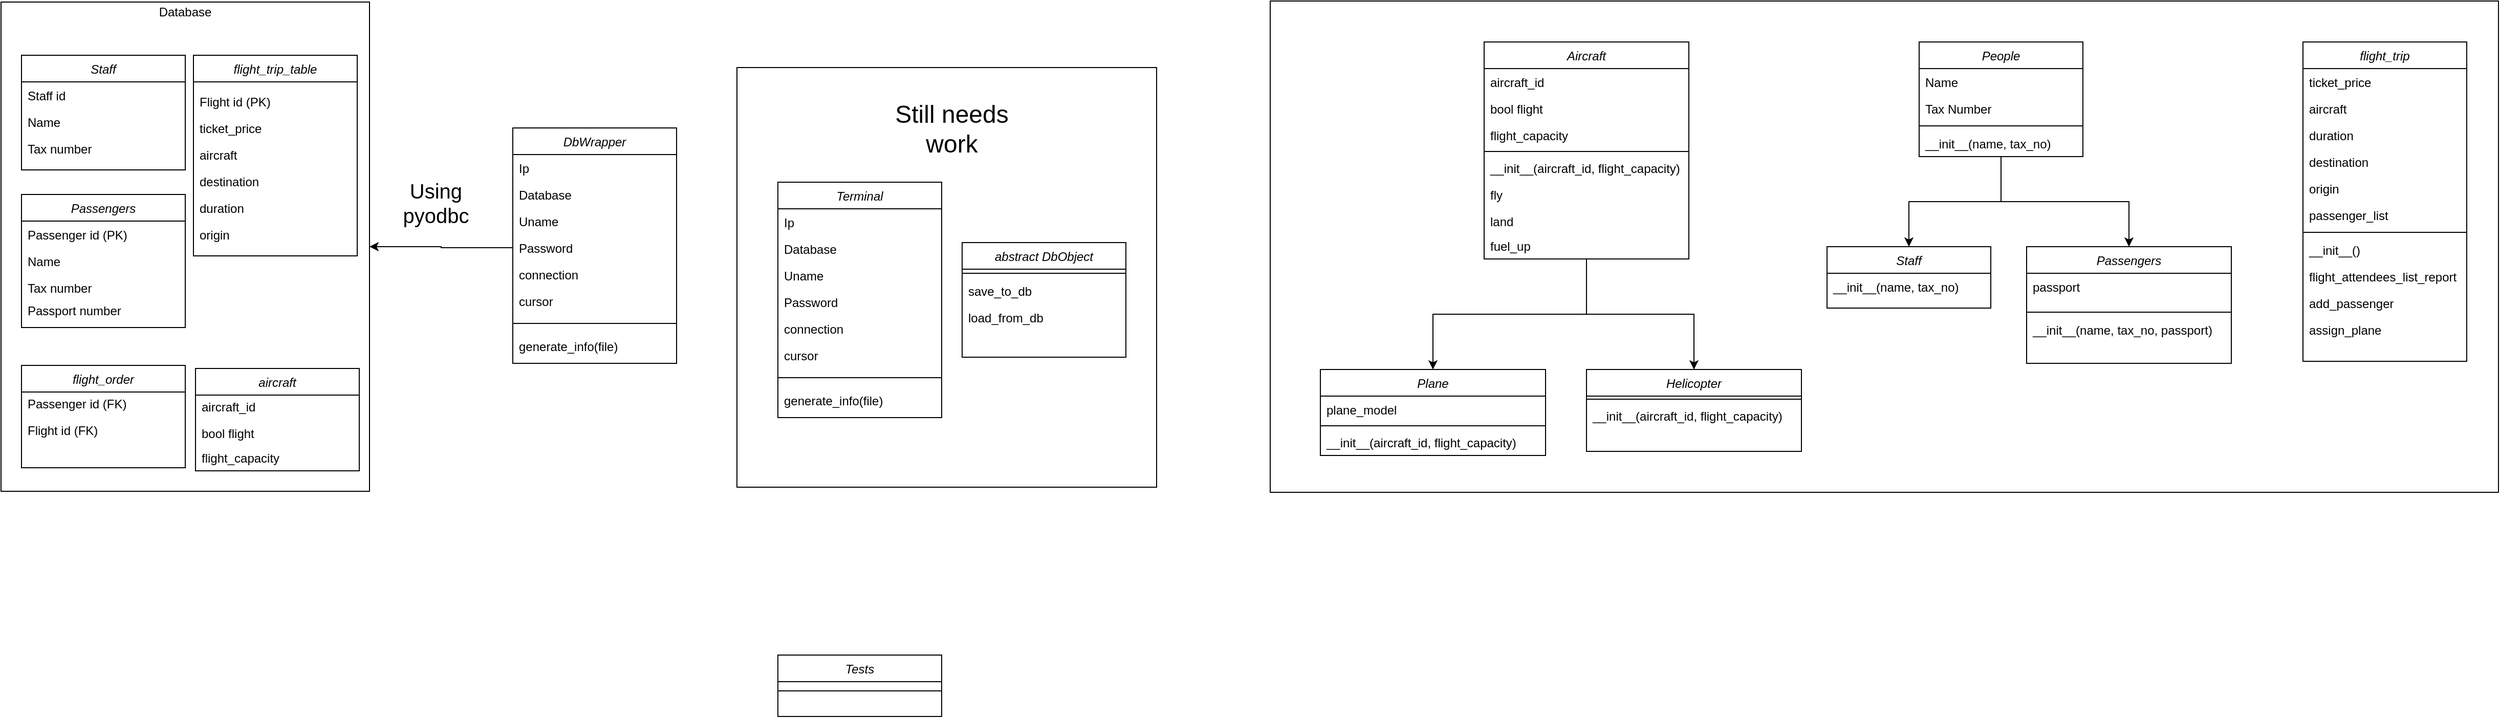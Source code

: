 <mxfile version="14.5.4" type="github"><diagram id="C5RBs43oDa-KdzZeNtuy" name="Page-1"><mxGraphModel dx="872" dy="1326" grid="1" gridSize="10" guides="1" tooltips="1" connect="1" arrows="1" fold="1" page="1" pageScale="1" pageWidth="1169" pageHeight="827" math="0" shadow="0"><root><mxCell id="WIyWlLk6GJQsqaUBKTNV-0"/><mxCell id="WIyWlLk6GJQsqaUBKTNV-1" parent="WIyWlLk6GJQsqaUBKTNV-0"/><mxCell id="tL8S8vgxzw9MluHzjDjj-120" value="" style="rounded=0;whiteSpace=wrap;html=1;" vertex="1" parent="WIyWlLk6GJQsqaUBKTNV-1"><mxGeometry x="1280" y="361" width="1200" height="480" as="geometry"/></mxCell><mxCell id="tL8S8vgxzw9MluHzjDjj-118" value="" style="whiteSpace=wrap;html=1;aspect=fixed;" vertex="1" parent="WIyWlLk6GJQsqaUBKTNV-1"><mxGeometry x="759" y="426" width="410" height="410" as="geometry"/></mxCell><mxCell id="tL8S8vgxzw9MluHzjDjj-0" value="flight_trip" style="swimlane;fontStyle=2;align=center;verticalAlign=top;childLayout=stackLayout;horizontal=1;startSize=26;horizontalStack=0;resizeParent=1;resizeLast=0;collapsible=1;marginBottom=0;rounded=0;shadow=0;strokeWidth=1;" vertex="1" parent="WIyWlLk6GJQsqaUBKTNV-1"><mxGeometry x="2289" y="401" width="160" height="312" as="geometry"><mxRectangle x="230" y="140" width="160" height="26" as="alternateBounds"/></mxGeometry></mxCell><mxCell id="tL8S8vgxzw9MluHzjDjj-21" value="ticket_price" style="text;align=left;verticalAlign=top;spacingLeft=4;spacingRight=4;overflow=hidden;rotatable=0;points=[[0,0.5],[1,0.5]];portConstraint=eastwest;" vertex="1" parent="tL8S8vgxzw9MluHzjDjj-0"><mxGeometry y="26" width="160" height="26" as="geometry"/></mxCell><mxCell id="tL8S8vgxzw9MluHzjDjj-42" value="aircraft" style="text;align=left;verticalAlign=top;spacingLeft=4;spacingRight=4;overflow=hidden;rotatable=0;points=[[0,0.5],[1,0.5]];portConstraint=eastwest;" vertex="1" parent="tL8S8vgxzw9MluHzjDjj-0"><mxGeometry y="52" width="160" height="26" as="geometry"/></mxCell><mxCell id="tL8S8vgxzw9MluHzjDjj-51" value="duration" style="text;align=left;verticalAlign=top;spacingLeft=4;spacingRight=4;overflow=hidden;rotatable=0;points=[[0,0.5],[1,0.5]];portConstraint=eastwest;" vertex="1" parent="tL8S8vgxzw9MluHzjDjj-0"><mxGeometry y="78" width="160" height="26" as="geometry"/></mxCell><mxCell id="tL8S8vgxzw9MluHzjDjj-43" value="destination" style="text;align=left;verticalAlign=top;spacingLeft=4;spacingRight=4;overflow=hidden;rotatable=0;points=[[0,0.5],[1,0.5]];portConstraint=eastwest;" vertex="1" parent="tL8S8vgxzw9MluHzjDjj-0"><mxGeometry y="104" width="160" height="26" as="geometry"/></mxCell><mxCell id="tL8S8vgxzw9MluHzjDjj-55" value="origin" style="text;align=left;verticalAlign=top;spacingLeft=4;spacingRight=4;overflow=hidden;rotatable=0;points=[[0,0.5],[1,0.5]];portConstraint=eastwest;" vertex="1" parent="tL8S8vgxzw9MluHzjDjj-0"><mxGeometry y="130" width="160" height="26" as="geometry"/></mxCell><mxCell id="tL8S8vgxzw9MluHzjDjj-56" value="passenger_list" style="text;align=left;verticalAlign=top;spacingLeft=4;spacingRight=4;overflow=hidden;rotatable=0;points=[[0,0.5],[1,0.5]];portConstraint=eastwest;" vertex="1" parent="tL8S8vgxzw9MluHzjDjj-0"><mxGeometry y="156" width="160" height="26" as="geometry"/></mxCell><mxCell id="tL8S8vgxzw9MluHzjDjj-3" value="" style="line;html=1;strokeWidth=1;align=left;verticalAlign=middle;spacingTop=-1;spacingLeft=3;spacingRight=3;rotatable=0;labelPosition=right;points=[];portConstraint=eastwest;" vertex="1" parent="tL8S8vgxzw9MluHzjDjj-0"><mxGeometry y="182" width="160" height="8" as="geometry"/></mxCell><mxCell id="tL8S8vgxzw9MluHzjDjj-20" value="__init__()" style="text;align=left;verticalAlign=top;spacingLeft=4;spacingRight=4;overflow=hidden;rotatable=0;points=[[0,0.5],[1,0.5]];portConstraint=eastwest;rounded=0;shadow=0;html=0;" vertex="1" parent="tL8S8vgxzw9MluHzjDjj-0"><mxGeometry y="190" width="160" height="26" as="geometry"/></mxCell><mxCell id="tL8S8vgxzw9MluHzjDjj-17" value="flight_attendees_list_report" style="text;align=left;verticalAlign=top;spacingLeft=4;spacingRight=4;overflow=hidden;rotatable=0;points=[[0,0.5],[1,0.5]];portConstraint=eastwest;" vertex="1" parent="tL8S8vgxzw9MluHzjDjj-0"><mxGeometry y="216" width="160" height="26" as="geometry"/></mxCell><mxCell id="tL8S8vgxzw9MluHzjDjj-18" value="add_passenger" style="text;align=left;verticalAlign=top;spacingLeft=4;spacingRight=4;overflow=hidden;rotatable=0;points=[[0,0.5],[1,0.5]];portConstraint=eastwest;" vertex="1" parent="tL8S8vgxzw9MluHzjDjj-0"><mxGeometry y="242" width="160" height="26" as="geometry"/></mxCell><mxCell id="tL8S8vgxzw9MluHzjDjj-4" value="assign_plane" style="text;align=left;verticalAlign=top;spacingLeft=4;spacingRight=4;overflow=hidden;rotatable=0;points=[[0,0.5],[1,0.5]];portConstraint=eastwest;" vertex="1" parent="tL8S8vgxzw9MluHzjDjj-0"><mxGeometry y="268" width="160" height="44" as="geometry"/></mxCell><mxCell id="tL8S8vgxzw9MluHzjDjj-8" value="DbWrapper" style="swimlane;fontStyle=2;align=center;verticalAlign=top;childLayout=stackLayout;horizontal=1;startSize=26;horizontalStack=0;resizeParent=1;resizeLast=0;collapsible=1;marginBottom=0;rounded=0;shadow=0;strokeWidth=1;" vertex="1" parent="WIyWlLk6GJQsqaUBKTNV-1"><mxGeometry x="540" y="485" width="160" height="230" as="geometry"><mxRectangle x="230" y="140" width="160" height="26" as="alternateBounds"/></mxGeometry></mxCell><mxCell id="tL8S8vgxzw9MluHzjDjj-9" value="Ip" style="text;align=left;verticalAlign=top;spacingLeft=4;spacingRight=4;overflow=hidden;rotatable=0;points=[[0,0.5],[1,0.5]];portConstraint=eastwest;" vertex="1" parent="tL8S8vgxzw9MluHzjDjj-8"><mxGeometry y="26" width="160" height="26" as="geometry"/></mxCell><mxCell id="tL8S8vgxzw9MluHzjDjj-10" value="Database" style="text;align=left;verticalAlign=top;spacingLeft=4;spacingRight=4;overflow=hidden;rotatable=0;points=[[0,0.5],[1,0.5]];portConstraint=eastwest;rounded=0;shadow=0;html=0;" vertex="1" parent="tL8S8vgxzw9MluHzjDjj-8"><mxGeometry y="52" width="160" height="26" as="geometry"/></mxCell><mxCell id="tL8S8vgxzw9MluHzjDjj-13" value="Uname" style="text;align=left;verticalAlign=top;spacingLeft=4;spacingRight=4;overflow=hidden;rotatable=0;points=[[0,0.5],[1,0.5]];portConstraint=eastwest;rounded=0;shadow=0;html=0;" vertex="1" parent="tL8S8vgxzw9MluHzjDjj-8"><mxGeometry y="78" width="160" height="26" as="geometry"/></mxCell><mxCell id="tL8S8vgxzw9MluHzjDjj-14" value="Password" style="text;align=left;verticalAlign=top;spacingLeft=4;spacingRight=4;overflow=hidden;rotatable=0;points=[[0,0.5],[1,0.5]];portConstraint=eastwest;rounded=0;shadow=0;html=0;" vertex="1" parent="tL8S8vgxzw9MluHzjDjj-8"><mxGeometry y="104" width="160" height="26" as="geometry"/></mxCell><mxCell id="tL8S8vgxzw9MluHzjDjj-15" value="connection" style="text;align=left;verticalAlign=top;spacingLeft=4;spacingRight=4;overflow=hidden;rotatable=0;points=[[0,0.5],[1,0.5]];portConstraint=eastwest;rounded=0;shadow=0;html=0;" vertex="1" parent="tL8S8vgxzw9MluHzjDjj-8"><mxGeometry y="130" width="160" height="26" as="geometry"/></mxCell><mxCell id="tL8S8vgxzw9MluHzjDjj-16" value="cursor" style="text;align=left;verticalAlign=top;spacingLeft=4;spacingRight=4;overflow=hidden;rotatable=0;points=[[0,0.5],[1,0.5]];portConstraint=eastwest;rounded=0;shadow=0;html=0;" vertex="1" parent="tL8S8vgxzw9MluHzjDjj-8"><mxGeometry y="156" width="160" height="26" as="geometry"/></mxCell><mxCell id="tL8S8vgxzw9MluHzjDjj-11" value="" style="line;html=1;strokeWidth=1;align=left;verticalAlign=middle;spacingTop=-1;spacingLeft=3;spacingRight=3;rotatable=0;labelPosition=right;points=[];portConstraint=eastwest;" vertex="1" parent="tL8S8vgxzw9MluHzjDjj-8"><mxGeometry y="182" width="160" height="18" as="geometry"/></mxCell><mxCell id="tL8S8vgxzw9MluHzjDjj-12" value="generate_info(file)" style="text;align=left;verticalAlign=top;spacingLeft=4;spacingRight=4;overflow=hidden;rotatable=0;points=[[0,0.5],[1,0.5]];portConstraint=eastwest;" vertex="1" parent="tL8S8vgxzw9MluHzjDjj-8"><mxGeometry y="200" width="160" height="26" as="geometry"/></mxCell><mxCell id="tL8S8vgxzw9MluHzjDjj-22" value="" style="rounded=0;whiteSpace=wrap;html=1;" vertex="1" parent="WIyWlLk6GJQsqaUBKTNV-1"><mxGeometry x="40" y="362" width="360" height="478" as="geometry"/></mxCell><mxCell id="tL8S8vgxzw9MluHzjDjj-23" value="Database" style="text;html=1;strokeColor=none;fillColor=none;align=center;verticalAlign=middle;whiteSpace=wrap;rounded=0;" vertex="1" parent="WIyWlLk6GJQsqaUBKTNV-1"><mxGeometry x="195" y="362" width="50" height="20" as="geometry"/></mxCell><mxCell id="tL8S8vgxzw9MluHzjDjj-24" style="edgeStyle=orthogonalEdgeStyle;rounded=0;orthogonalLoop=1;jettySize=auto;html=1;exitX=0;exitY=0.5;exitDx=0;exitDy=0;" edge="1" parent="WIyWlLk6GJQsqaUBKTNV-1" source="tL8S8vgxzw9MluHzjDjj-14" target="tL8S8vgxzw9MluHzjDjj-22"><mxGeometry relative="1" as="geometry"/></mxCell><mxCell id="tL8S8vgxzw9MluHzjDjj-25" value="&lt;font style=&quot;font-size: 20px&quot;&gt;Using pyodbc&lt;/font&gt;" style="text;html=1;strokeColor=none;fillColor=none;align=center;verticalAlign=middle;whiteSpace=wrap;rounded=0;" vertex="1" parent="WIyWlLk6GJQsqaUBKTNV-1"><mxGeometry x="420" y="513" width="90" height="90" as="geometry"/></mxCell><mxCell id="tL8S8vgxzw9MluHzjDjj-89" style="edgeStyle=orthogonalEdgeStyle;rounded=0;orthogonalLoop=1;jettySize=auto;html=1;exitX=0.5;exitY=1;exitDx=0;exitDy=0;entryX=0.5;entryY=0;entryDx=0;entryDy=0;" edge="1" parent="WIyWlLk6GJQsqaUBKTNV-1" source="tL8S8vgxzw9MluHzjDjj-30" target="tL8S8vgxzw9MluHzjDjj-82"><mxGeometry relative="1" as="geometry"/></mxCell><mxCell id="tL8S8vgxzw9MluHzjDjj-90" style="edgeStyle=orthogonalEdgeStyle;rounded=0;orthogonalLoop=1;jettySize=auto;html=1;exitX=0.5;exitY=1;exitDx=0;exitDy=0;entryX=0.5;entryY=0;entryDx=0;entryDy=0;" edge="1" parent="WIyWlLk6GJQsqaUBKTNV-1" source="tL8S8vgxzw9MluHzjDjj-30" target="tL8S8vgxzw9MluHzjDjj-79"><mxGeometry relative="1" as="geometry"/></mxCell><mxCell id="tL8S8vgxzw9MluHzjDjj-30" value="People" style="swimlane;fontStyle=2;align=center;verticalAlign=top;childLayout=stackLayout;horizontal=1;startSize=26;horizontalStack=0;resizeParent=1;resizeLast=0;collapsible=1;marginBottom=0;rounded=0;shadow=0;strokeWidth=1;" vertex="1" parent="WIyWlLk6GJQsqaUBKTNV-1"><mxGeometry x="1914" y="401" width="160" height="112" as="geometry"><mxRectangle x="230" y="140" width="160" height="26" as="alternateBounds"/></mxGeometry></mxCell><mxCell id="tL8S8vgxzw9MluHzjDjj-31" value="Name" style="text;align=left;verticalAlign=top;spacingLeft=4;spacingRight=4;overflow=hidden;rotatable=0;points=[[0,0.5],[1,0.5]];portConstraint=eastwest;" vertex="1" parent="tL8S8vgxzw9MluHzjDjj-30"><mxGeometry y="26" width="160" height="26" as="geometry"/></mxCell><mxCell id="tL8S8vgxzw9MluHzjDjj-32" value="Tax Number" style="text;align=left;verticalAlign=top;spacingLeft=4;spacingRight=4;overflow=hidden;rotatable=0;points=[[0,0.5],[1,0.5]];portConstraint=eastwest;rounded=0;shadow=0;html=0;" vertex="1" parent="tL8S8vgxzw9MluHzjDjj-30"><mxGeometry y="52" width="160" height="26" as="geometry"/></mxCell><mxCell id="tL8S8vgxzw9MluHzjDjj-93" value="" style="line;html=1;strokeWidth=1;align=left;verticalAlign=middle;spacingTop=-1;spacingLeft=3;spacingRight=3;rotatable=0;labelPosition=right;points=[];portConstraint=eastwest;" vertex="1" parent="tL8S8vgxzw9MluHzjDjj-30"><mxGeometry y="78" width="160" height="8" as="geometry"/></mxCell><mxCell id="tL8S8vgxzw9MluHzjDjj-94" value="__init__(name, tax_no)" style="text;align=left;verticalAlign=top;spacingLeft=4;spacingRight=4;overflow=hidden;rotatable=0;points=[[0,0.5],[1,0.5]];portConstraint=eastwest;rounded=0;shadow=0;html=0;" vertex="1" parent="tL8S8vgxzw9MluHzjDjj-30"><mxGeometry y="86" width="160" height="26" as="geometry"/></mxCell><mxCell id="tL8S8vgxzw9MluHzjDjj-53" value="" style="group" vertex="1" connectable="0" parent="WIyWlLk6GJQsqaUBKTNV-1"><mxGeometry x="60" y="717" width="160" height="100" as="geometry"/></mxCell><mxCell id="tL8S8vgxzw9MluHzjDjj-48" value="flight_order" style="swimlane;fontStyle=2;align=center;verticalAlign=top;childLayout=stackLayout;horizontal=1;startSize=26;horizontalStack=0;resizeParent=1;resizeLast=0;collapsible=1;marginBottom=0;rounded=0;shadow=0;strokeWidth=1;" vertex="1" parent="tL8S8vgxzw9MluHzjDjj-53"><mxGeometry width="160" height="100" as="geometry"><mxRectangle x="230" y="140" width="160" height="26" as="alternateBounds"/></mxGeometry></mxCell><mxCell id="tL8S8vgxzw9MluHzjDjj-49" value="Passenger id (FK)" style="text;align=left;verticalAlign=top;spacingLeft=4;spacingRight=4;overflow=hidden;rotatable=0;points=[[0,0.5],[1,0.5]];portConstraint=eastwest;" vertex="1" parent="tL8S8vgxzw9MluHzjDjj-53"><mxGeometry y="24" width="160" height="26" as="geometry"/></mxCell><mxCell id="tL8S8vgxzw9MluHzjDjj-50" value="Flight id (FK)" style="text;align=left;verticalAlign=top;spacingLeft=4;spacingRight=4;overflow=hidden;rotatable=0;points=[[0,0.5],[1,0.5]];portConstraint=eastwest;" vertex="1" parent="tL8S8vgxzw9MluHzjDjj-53"><mxGeometry y="50" width="160" height="26" as="geometry"/></mxCell><mxCell id="tL8S8vgxzw9MluHzjDjj-91" style="edgeStyle=orthogonalEdgeStyle;rounded=0;orthogonalLoop=1;jettySize=auto;html=1;exitX=0.5;exitY=1;exitDx=0;exitDy=0;entryX=0.5;entryY=0;entryDx=0;entryDy=0;" edge="1" parent="WIyWlLk6GJQsqaUBKTNV-1" source="tL8S8vgxzw9MluHzjDjj-57" target="tL8S8vgxzw9MluHzjDjj-63"><mxGeometry relative="1" as="geometry"/></mxCell><mxCell id="tL8S8vgxzw9MluHzjDjj-92" style="edgeStyle=orthogonalEdgeStyle;rounded=0;orthogonalLoop=1;jettySize=auto;html=1;exitX=0.5;exitY=1;exitDx=0;exitDy=0;entryX=0.5;entryY=0;entryDx=0;entryDy=0;" edge="1" parent="WIyWlLk6GJQsqaUBKTNV-1" source="tL8S8vgxzw9MluHzjDjj-57" target="tL8S8vgxzw9MluHzjDjj-68"><mxGeometry relative="1" as="geometry"/></mxCell><mxCell id="tL8S8vgxzw9MluHzjDjj-57" value="Aircraft" style="swimlane;fontStyle=2;align=center;verticalAlign=top;childLayout=stackLayout;horizontal=1;startSize=26;horizontalStack=0;resizeParent=1;resizeLast=0;collapsible=1;marginBottom=0;rounded=0;shadow=0;strokeWidth=1;" vertex="1" parent="WIyWlLk6GJQsqaUBKTNV-1"><mxGeometry x="1489" y="401" width="200" height="212" as="geometry"><mxRectangle x="230" y="140" width="160" height="26" as="alternateBounds"/></mxGeometry></mxCell><mxCell id="tL8S8vgxzw9MluHzjDjj-58" value="aircraft_id" style="text;align=left;verticalAlign=top;spacingLeft=4;spacingRight=4;overflow=hidden;rotatable=0;points=[[0,0.5],[1,0.5]];portConstraint=eastwest;" vertex="1" parent="tL8S8vgxzw9MluHzjDjj-57"><mxGeometry y="26" width="200" height="26" as="geometry"/></mxCell><mxCell id="tL8S8vgxzw9MluHzjDjj-61" value="bool flight" style="text;align=left;verticalAlign=top;spacingLeft=4;spacingRight=4;overflow=hidden;rotatable=0;points=[[0,0.5],[1,0.5]];portConstraint=eastwest;" vertex="1" parent="tL8S8vgxzw9MluHzjDjj-57"><mxGeometry y="52" width="200" height="26" as="geometry"/></mxCell><mxCell id="tL8S8vgxzw9MluHzjDjj-62" value="flight_capacity" style="text;align=left;verticalAlign=top;spacingLeft=4;spacingRight=4;overflow=hidden;rotatable=0;points=[[0,0.5],[1,0.5]];portConstraint=eastwest;" vertex="1" parent="tL8S8vgxzw9MluHzjDjj-57"><mxGeometry y="78" width="200" height="26" as="geometry"/></mxCell><mxCell id="tL8S8vgxzw9MluHzjDjj-60" value="" style="line;html=1;strokeWidth=1;align=left;verticalAlign=middle;spacingTop=-1;spacingLeft=3;spacingRight=3;rotatable=0;labelPosition=right;points=[];portConstraint=eastwest;" vertex="1" parent="tL8S8vgxzw9MluHzjDjj-57"><mxGeometry y="104" width="200" height="6" as="geometry"/></mxCell><mxCell id="tL8S8vgxzw9MluHzjDjj-98" value="__init__(aircraft_id, flight_capacity)" style="text;align=left;verticalAlign=top;spacingLeft=4;spacingRight=4;overflow=hidden;rotatable=0;points=[[0,0.5],[1,0.5]];portConstraint=eastwest;rounded=0;shadow=0;html=0;" vertex="1" parent="tL8S8vgxzw9MluHzjDjj-57"><mxGeometry y="110" width="200" height="26" as="geometry"/></mxCell><mxCell id="tL8S8vgxzw9MluHzjDjj-85" value="fly" style="text;align=left;verticalAlign=top;spacingLeft=4;spacingRight=4;overflow=hidden;rotatable=0;points=[[0,0.5],[1,0.5]];portConstraint=eastwest;" vertex="1" parent="tL8S8vgxzw9MluHzjDjj-57"><mxGeometry y="136" width="200" height="26" as="geometry"/></mxCell><mxCell id="tL8S8vgxzw9MluHzjDjj-86" value="land" style="text;align=left;verticalAlign=top;spacingLeft=4;spacingRight=4;overflow=hidden;rotatable=0;points=[[0,0.5],[1,0.5]];portConstraint=eastwest;" vertex="1" parent="tL8S8vgxzw9MluHzjDjj-57"><mxGeometry y="162" width="200" height="24" as="geometry"/></mxCell><mxCell id="tL8S8vgxzw9MluHzjDjj-87" value="fuel_up" style="text;align=left;verticalAlign=top;spacingLeft=4;spacingRight=4;overflow=hidden;rotatable=0;points=[[0,0.5],[1,0.5]];portConstraint=eastwest;" vertex="1" parent="tL8S8vgxzw9MluHzjDjj-57"><mxGeometry y="186" width="200" height="26" as="geometry"/></mxCell><mxCell id="tL8S8vgxzw9MluHzjDjj-63" value="Plane" style="swimlane;fontStyle=2;align=center;verticalAlign=top;childLayout=stackLayout;horizontal=1;startSize=26;horizontalStack=0;resizeParent=1;resizeLast=0;collapsible=1;marginBottom=0;rounded=0;shadow=0;strokeWidth=1;" vertex="1" parent="WIyWlLk6GJQsqaUBKTNV-1"><mxGeometry x="1329" y="721" width="220" height="84" as="geometry"><mxRectangle x="230" y="140" width="160" height="26" as="alternateBounds"/></mxGeometry></mxCell><mxCell id="tL8S8vgxzw9MluHzjDjj-88" value="plane_model" style="text;align=left;verticalAlign=top;spacingLeft=4;spacingRight=4;overflow=hidden;rotatable=0;points=[[0,0.5],[1,0.5]];portConstraint=eastwest;" vertex="1" parent="tL8S8vgxzw9MluHzjDjj-63"><mxGeometry y="26" width="220" height="26" as="geometry"/></mxCell><mxCell id="tL8S8vgxzw9MluHzjDjj-67" value="" style="line;html=1;strokeWidth=1;align=left;verticalAlign=middle;spacingTop=-1;spacingLeft=3;spacingRight=3;rotatable=0;labelPosition=right;points=[];portConstraint=eastwest;" vertex="1" parent="tL8S8vgxzw9MluHzjDjj-63"><mxGeometry y="52" width="220" height="6" as="geometry"/></mxCell><mxCell id="tL8S8vgxzw9MluHzjDjj-99" value="__init__(aircraft_id, flight_capacity)" style="text;align=left;verticalAlign=top;spacingLeft=4;spacingRight=4;overflow=hidden;rotatable=0;points=[[0,0.5],[1,0.5]];portConstraint=eastwest;rounded=0;shadow=0;html=0;" vertex="1" parent="tL8S8vgxzw9MluHzjDjj-63"><mxGeometry y="58" width="220" height="26" as="geometry"/></mxCell><mxCell id="tL8S8vgxzw9MluHzjDjj-68" value="Helicopter" style="swimlane;fontStyle=2;align=center;verticalAlign=top;childLayout=stackLayout;horizontal=1;startSize=26;horizontalStack=0;resizeParent=1;resizeLast=0;collapsible=1;marginBottom=0;rounded=0;shadow=0;strokeWidth=1;" vertex="1" parent="WIyWlLk6GJQsqaUBKTNV-1"><mxGeometry x="1589" y="721" width="210" height="80" as="geometry"><mxRectangle x="230" y="140" width="160" height="26" as="alternateBounds"/></mxGeometry></mxCell><mxCell id="tL8S8vgxzw9MluHzjDjj-69" value="" style="line;html=1;strokeWidth=1;align=left;verticalAlign=middle;spacingTop=-1;spacingLeft=3;spacingRight=3;rotatable=0;labelPosition=right;points=[];portConstraint=eastwest;" vertex="1" parent="tL8S8vgxzw9MluHzjDjj-68"><mxGeometry y="26" width="210" height="6" as="geometry"/></mxCell><mxCell id="tL8S8vgxzw9MluHzjDjj-100" value="__init__(aircraft_id, flight_capacity)" style="text;align=left;verticalAlign=top;spacingLeft=4;spacingRight=4;overflow=hidden;rotatable=0;points=[[0,0.5],[1,0.5]];portConstraint=eastwest;rounded=0;shadow=0;html=0;" vertex="1" parent="tL8S8vgxzw9MluHzjDjj-68"><mxGeometry y="32" width="210" height="26" as="geometry"/></mxCell><mxCell id="tL8S8vgxzw9MluHzjDjj-75" value="abstract DbObject" style="swimlane;fontStyle=2;align=center;verticalAlign=top;childLayout=stackLayout;horizontal=1;startSize=26;horizontalStack=0;resizeParent=1;resizeLast=0;collapsible=1;marginBottom=0;rounded=0;shadow=0;strokeWidth=1;" vertex="1" parent="WIyWlLk6GJQsqaUBKTNV-1"><mxGeometry x="979" y="597" width="160" height="112" as="geometry"><mxRectangle x="230" y="140" width="160" height="26" as="alternateBounds"/></mxGeometry></mxCell><mxCell id="tL8S8vgxzw9MluHzjDjj-76" value="" style="line;html=1;strokeWidth=1;align=left;verticalAlign=middle;spacingTop=-1;spacingLeft=3;spacingRight=3;rotatable=0;labelPosition=right;points=[];portConstraint=eastwest;" vertex="1" parent="tL8S8vgxzw9MluHzjDjj-75"><mxGeometry y="26" width="160" height="8" as="geometry"/></mxCell><mxCell id="tL8S8vgxzw9MluHzjDjj-77" value="save_to_db" style="text;align=left;verticalAlign=top;spacingLeft=4;spacingRight=4;overflow=hidden;rotatable=0;points=[[0,0.5],[1,0.5]];portConstraint=eastwest;" vertex="1" parent="tL8S8vgxzw9MluHzjDjj-75"><mxGeometry y="34" width="160" height="26" as="geometry"/></mxCell><mxCell id="tL8S8vgxzw9MluHzjDjj-78" value="load_from_db" style="text;align=left;verticalAlign=top;spacingLeft=4;spacingRight=4;overflow=hidden;rotatable=0;points=[[0,0.5],[1,0.5]];portConstraint=eastwest;" vertex="1" parent="tL8S8vgxzw9MluHzjDjj-75"><mxGeometry y="60" width="160" height="26" as="geometry"/></mxCell><mxCell id="tL8S8vgxzw9MluHzjDjj-79" value="Passengers" style="swimlane;fontStyle=2;align=center;verticalAlign=top;childLayout=stackLayout;horizontal=1;startSize=26;horizontalStack=0;resizeParent=1;resizeLast=0;collapsible=1;marginBottom=0;rounded=0;shadow=0;strokeWidth=1;" vertex="1" parent="WIyWlLk6GJQsqaUBKTNV-1"><mxGeometry x="2019" y="601" width="200" height="114" as="geometry"><mxRectangle x="230" y="140" width="160" height="26" as="alternateBounds"/></mxGeometry></mxCell><mxCell id="tL8S8vgxzw9MluHzjDjj-80" value="passport" style="text;align=left;verticalAlign=top;spacingLeft=4;spacingRight=4;overflow=hidden;rotatable=0;points=[[0,0.5],[1,0.5]];portConstraint=eastwest;" vertex="1" parent="tL8S8vgxzw9MluHzjDjj-79"><mxGeometry y="26" width="200" height="34" as="geometry"/></mxCell><mxCell id="tL8S8vgxzw9MluHzjDjj-96" value="" style="line;html=1;strokeWidth=1;align=left;verticalAlign=middle;spacingTop=-1;spacingLeft=3;spacingRight=3;rotatable=0;labelPosition=right;points=[];portConstraint=eastwest;" vertex="1" parent="tL8S8vgxzw9MluHzjDjj-79"><mxGeometry y="60" width="200" height="8" as="geometry"/></mxCell><mxCell id="tL8S8vgxzw9MluHzjDjj-95" value="__init__(name, tax_no, passport)" style="text;align=left;verticalAlign=top;spacingLeft=4;spacingRight=4;overflow=hidden;rotatable=0;points=[[0,0.5],[1,0.5]];portConstraint=eastwest;rounded=0;shadow=0;html=0;" vertex="1" parent="tL8S8vgxzw9MluHzjDjj-79"><mxGeometry y="68" width="200" height="26" as="geometry"/></mxCell><mxCell id="tL8S8vgxzw9MluHzjDjj-82" value="Staff" style="swimlane;fontStyle=2;align=center;verticalAlign=top;childLayout=stackLayout;horizontal=1;startSize=26;horizontalStack=0;resizeParent=1;resizeLast=0;collapsible=1;marginBottom=0;rounded=0;shadow=0;strokeWidth=1;" vertex="1" parent="WIyWlLk6GJQsqaUBKTNV-1"><mxGeometry x="1824" y="601" width="160" height="60" as="geometry"><mxRectangle x="230" y="140" width="160" height="26" as="alternateBounds"/></mxGeometry></mxCell><mxCell id="tL8S8vgxzw9MluHzjDjj-97" value="__init__(name, tax_no)" style="text;align=left;verticalAlign=top;spacingLeft=4;spacingRight=4;overflow=hidden;rotatable=0;points=[[0,0.5],[1,0.5]];portConstraint=eastwest;rounded=0;shadow=0;html=0;" vertex="1" parent="tL8S8vgxzw9MluHzjDjj-82"><mxGeometry y="26" width="160" height="26" as="geometry"/></mxCell><mxCell id="tL8S8vgxzw9MluHzjDjj-101" value="Staff" style="swimlane;fontStyle=2;align=center;verticalAlign=top;childLayout=stackLayout;horizontal=1;startSize=26;horizontalStack=0;resizeParent=1;resizeLast=0;collapsible=1;marginBottom=0;rounded=0;shadow=0;strokeWidth=1;" vertex="1" parent="WIyWlLk6GJQsqaUBKTNV-1"><mxGeometry x="60" y="414" width="160" height="112" as="geometry"><mxRectangle x="230" y="140" width="160" height="26" as="alternateBounds"/></mxGeometry></mxCell><mxCell id="tL8S8vgxzw9MluHzjDjj-102" value="Staff id" style="text;align=left;verticalAlign=top;spacingLeft=4;spacingRight=4;overflow=hidden;rotatable=0;points=[[0,0.5],[1,0.5]];portConstraint=eastwest;" vertex="1" parent="tL8S8vgxzw9MluHzjDjj-101"><mxGeometry y="26" width="160" height="26" as="geometry"/></mxCell><mxCell id="tL8S8vgxzw9MluHzjDjj-103" value="Name" style="text;align=left;verticalAlign=top;spacingLeft=4;spacingRight=4;overflow=hidden;rotatable=0;points=[[0,0.5],[1,0.5]];portConstraint=eastwest;" vertex="1" parent="tL8S8vgxzw9MluHzjDjj-101"><mxGeometry y="52" width="160" height="26" as="geometry"/></mxCell><mxCell id="tL8S8vgxzw9MluHzjDjj-104" value="Tax number" style="text;align=left;verticalAlign=top;spacingLeft=4;spacingRight=4;overflow=hidden;rotatable=0;points=[[0,0.5],[1,0.5]];portConstraint=eastwest;rounded=0;shadow=0;html=0;" vertex="1" parent="tL8S8vgxzw9MluHzjDjj-101"><mxGeometry y="78" width="160" height="26" as="geometry"/></mxCell><mxCell id="tL8S8vgxzw9MluHzjDjj-105" value="" style="group" vertex="1" connectable="0" parent="WIyWlLk6GJQsqaUBKTNV-1"><mxGeometry x="230" y="720" width="160" height="100" as="geometry"/></mxCell><mxCell id="tL8S8vgxzw9MluHzjDjj-70" value="" style="group" vertex="1" connectable="0" parent="tL8S8vgxzw9MluHzjDjj-105"><mxGeometry width="160" height="100" as="geometry"/></mxCell><mxCell id="tL8S8vgxzw9MluHzjDjj-71" value="aircraft" style="swimlane;fontStyle=2;align=center;verticalAlign=top;childLayout=stackLayout;horizontal=1;startSize=26;horizontalStack=0;resizeParent=1;resizeLast=0;collapsible=1;marginBottom=0;rounded=0;shadow=0;strokeWidth=1;" vertex="1" parent="tL8S8vgxzw9MluHzjDjj-70"><mxGeometry width="160" height="100" as="geometry"><mxRectangle x="230" y="140" width="160" height="26" as="alternateBounds"/></mxGeometry></mxCell><mxCell id="tL8S8vgxzw9MluHzjDjj-72" value="aircraft_id" style="text;align=left;verticalAlign=top;spacingLeft=4;spacingRight=4;overflow=hidden;rotatable=0;points=[[0,0.5],[1,0.5]];portConstraint=eastwest;" vertex="1" parent="tL8S8vgxzw9MluHzjDjj-70"><mxGeometry y="24" width="160" height="26" as="geometry"/></mxCell><mxCell id="tL8S8vgxzw9MluHzjDjj-73" value="bool flight" style="text;align=left;verticalAlign=top;spacingLeft=4;spacingRight=4;overflow=hidden;rotatable=0;points=[[0,0.5],[1,0.5]];portConstraint=eastwest;" vertex="1" parent="tL8S8vgxzw9MluHzjDjj-70"><mxGeometry y="50" width="160" height="26" as="geometry"/></mxCell><mxCell id="tL8S8vgxzw9MluHzjDjj-74" value="flight_capacity" style="text;align=left;verticalAlign=top;spacingLeft=4;spacingRight=4;overflow=hidden;rotatable=0;points=[[0,0.5],[1,0.5]];portConstraint=eastwest;" vertex="1" parent="tL8S8vgxzw9MluHzjDjj-105"><mxGeometry y="74" width="160" height="26" as="geometry"/></mxCell><mxCell id="tL8S8vgxzw9MluHzjDjj-107" value="" style="group" vertex="1" connectable="0" parent="WIyWlLk6GJQsqaUBKTNV-1"><mxGeometry x="60" y="550" width="160" height="130" as="geometry"/></mxCell><mxCell id="zkfFHV4jXpPFQw0GAbJ--0" value="Passengers" style="swimlane;fontStyle=2;align=center;verticalAlign=top;childLayout=stackLayout;horizontal=1;startSize=26;horizontalStack=0;resizeParent=1;resizeLast=0;collapsible=1;marginBottom=0;rounded=0;shadow=0;strokeWidth=1;" parent="tL8S8vgxzw9MluHzjDjj-107" vertex="1"><mxGeometry width="160" height="130" as="geometry"><mxRectangle x="230" y="140" width="160" height="26" as="alternateBounds"/></mxGeometry></mxCell><mxCell id="zkfFHV4jXpPFQw0GAbJ--1" value="Passenger id (PK)" style="text;align=left;verticalAlign=top;spacingLeft=4;spacingRight=4;overflow=hidden;rotatable=0;points=[[0,0.5],[1,0.5]];portConstraint=eastwest;" parent="zkfFHV4jXpPFQw0GAbJ--0" vertex="1"><mxGeometry y="26" width="160" height="26" as="geometry"/></mxCell><mxCell id="tL8S8vgxzw9MluHzjDjj-41" value="Name" style="text;align=left;verticalAlign=top;spacingLeft=4;spacingRight=4;overflow=hidden;rotatable=0;points=[[0,0.5],[1,0.5]];portConstraint=eastwest;" vertex="1" parent="zkfFHV4jXpPFQw0GAbJ--0"><mxGeometry y="52" width="160" height="26" as="geometry"/></mxCell><mxCell id="zkfFHV4jXpPFQw0GAbJ--2" value="Tax number" style="text;align=left;verticalAlign=top;spacingLeft=4;spacingRight=4;overflow=hidden;rotatable=0;points=[[0,0.5],[1,0.5]];portConstraint=eastwest;rounded=0;shadow=0;html=0;" parent="zkfFHV4jXpPFQw0GAbJ--0" vertex="1"><mxGeometry y="78" width="160" height="26" as="geometry"/></mxCell><mxCell id="tL8S8vgxzw9MluHzjDjj-106" value="Passport number" style="text;align=left;verticalAlign=top;spacingLeft=4;spacingRight=4;overflow=hidden;rotatable=0;points=[[0,0.5],[1,0.5]];portConstraint=eastwest;rounded=0;shadow=0;html=0;" vertex="1" parent="tL8S8vgxzw9MluHzjDjj-107"><mxGeometry y="100" width="160" height="26" as="geometry"/></mxCell><mxCell id="tL8S8vgxzw9MluHzjDjj-108" value="" style="group" vertex="1" connectable="0" parent="WIyWlLk6GJQsqaUBKTNV-1"><mxGeometry x="228" y="414" width="160" height="196" as="geometry"/></mxCell><mxCell id="tL8S8vgxzw9MluHzjDjj-27" value="flight_trip_table" style="swimlane;fontStyle=2;align=center;verticalAlign=top;childLayout=stackLayout;horizontal=1;startSize=26;horizontalStack=0;resizeParent=1;resizeLast=0;collapsible=1;marginBottom=0;rounded=0;shadow=0;strokeWidth=1;" vertex="1" parent="tL8S8vgxzw9MluHzjDjj-108"><mxGeometry width="160" height="196" as="geometry"><mxRectangle x="230" y="140" width="160" height="26" as="alternateBounds"/></mxGeometry></mxCell><mxCell id="tL8S8vgxzw9MluHzjDjj-44" value="ticket_price" style="text;align=left;verticalAlign=top;spacingLeft=4;spacingRight=4;overflow=hidden;rotatable=0;points=[[0,0.5],[1,0.5]];portConstraint=eastwest;" vertex="1" parent="tL8S8vgxzw9MluHzjDjj-108"><mxGeometry y="58" width="160" height="26" as="geometry"/></mxCell><mxCell id="tL8S8vgxzw9MluHzjDjj-45" value="aircraft" style="text;align=left;verticalAlign=top;spacingLeft=4;spacingRight=4;overflow=hidden;rotatable=0;points=[[0,0.5],[1,0.5]];portConstraint=eastwest;" vertex="1" parent="tL8S8vgxzw9MluHzjDjj-108"><mxGeometry y="84" width="160" height="26" as="geometry"/></mxCell><mxCell id="tL8S8vgxzw9MluHzjDjj-46" value="destination" style="text;align=left;verticalAlign=top;spacingLeft=4;spacingRight=4;overflow=hidden;rotatable=0;points=[[0,0.5],[1,0.5]];portConstraint=eastwest;" vertex="1" parent="tL8S8vgxzw9MluHzjDjj-108"><mxGeometry y="110" width="160" height="26" as="geometry"/></mxCell><mxCell id="tL8S8vgxzw9MluHzjDjj-47" value="Flight id (PK)" style="text;align=left;verticalAlign=top;spacingLeft=4;spacingRight=4;overflow=hidden;rotatable=0;points=[[0,0.5],[1,0.5]];portConstraint=eastwest;" vertex="1" parent="tL8S8vgxzw9MluHzjDjj-108"><mxGeometry y="32" width="160" height="26" as="geometry"/></mxCell><mxCell id="tL8S8vgxzw9MluHzjDjj-52" value="duration" style="text;align=left;verticalAlign=top;spacingLeft=4;spacingRight=4;overflow=hidden;rotatable=0;points=[[0,0.5],[1,0.5]];portConstraint=eastwest;" vertex="1" parent="tL8S8vgxzw9MluHzjDjj-108"><mxGeometry y="136" width="160" height="26" as="geometry"/></mxCell><mxCell id="tL8S8vgxzw9MluHzjDjj-54" value="origin" style="text;align=left;verticalAlign=top;spacingLeft=4;spacingRight=4;overflow=hidden;rotatable=0;points=[[0,0.5],[1,0.5]];portConstraint=eastwest;" vertex="1" parent="tL8S8vgxzw9MluHzjDjj-108"><mxGeometry y="162" width="160" height="26" as="geometry"/></mxCell><mxCell id="tL8S8vgxzw9MluHzjDjj-109" value="Terminal" style="swimlane;fontStyle=2;align=center;verticalAlign=top;childLayout=stackLayout;horizontal=1;startSize=26;horizontalStack=0;resizeParent=1;resizeLast=0;collapsible=1;marginBottom=0;rounded=0;shadow=0;strokeWidth=1;" vertex="1" parent="WIyWlLk6GJQsqaUBKTNV-1"><mxGeometry x="799" y="538" width="160" height="230" as="geometry"><mxRectangle x="230" y="140" width="160" height="26" as="alternateBounds"/></mxGeometry></mxCell><mxCell id="tL8S8vgxzw9MluHzjDjj-110" value="Ip" style="text;align=left;verticalAlign=top;spacingLeft=4;spacingRight=4;overflow=hidden;rotatable=0;points=[[0,0.5],[1,0.5]];portConstraint=eastwest;" vertex="1" parent="tL8S8vgxzw9MluHzjDjj-109"><mxGeometry y="26" width="160" height="26" as="geometry"/></mxCell><mxCell id="tL8S8vgxzw9MluHzjDjj-111" value="Database" style="text;align=left;verticalAlign=top;spacingLeft=4;spacingRight=4;overflow=hidden;rotatable=0;points=[[0,0.5],[1,0.5]];portConstraint=eastwest;rounded=0;shadow=0;html=0;" vertex="1" parent="tL8S8vgxzw9MluHzjDjj-109"><mxGeometry y="52" width="160" height="26" as="geometry"/></mxCell><mxCell id="tL8S8vgxzw9MluHzjDjj-112" value="Uname" style="text;align=left;verticalAlign=top;spacingLeft=4;spacingRight=4;overflow=hidden;rotatable=0;points=[[0,0.5],[1,0.5]];portConstraint=eastwest;rounded=0;shadow=0;html=0;" vertex="1" parent="tL8S8vgxzw9MluHzjDjj-109"><mxGeometry y="78" width="160" height="26" as="geometry"/></mxCell><mxCell id="tL8S8vgxzw9MluHzjDjj-113" value="Password" style="text;align=left;verticalAlign=top;spacingLeft=4;spacingRight=4;overflow=hidden;rotatable=0;points=[[0,0.5],[1,0.5]];portConstraint=eastwest;rounded=0;shadow=0;html=0;" vertex="1" parent="tL8S8vgxzw9MluHzjDjj-109"><mxGeometry y="104" width="160" height="26" as="geometry"/></mxCell><mxCell id="tL8S8vgxzw9MluHzjDjj-114" value="connection" style="text;align=left;verticalAlign=top;spacingLeft=4;spacingRight=4;overflow=hidden;rotatable=0;points=[[0,0.5],[1,0.5]];portConstraint=eastwest;rounded=0;shadow=0;html=0;" vertex="1" parent="tL8S8vgxzw9MluHzjDjj-109"><mxGeometry y="130" width="160" height="26" as="geometry"/></mxCell><mxCell id="tL8S8vgxzw9MluHzjDjj-115" value="cursor" style="text;align=left;verticalAlign=top;spacingLeft=4;spacingRight=4;overflow=hidden;rotatable=0;points=[[0,0.5],[1,0.5]];portConstraint=eastwest;rounded=0;shadow=0;html=0;" vertex="1" parent="tL8S8vgxzw9MluHzjDjj-109"><mxGeometry y="156" width="160" height="26" as="geometry"/></mxCell><mxCell id="tL8S8vgxzw9MluHzjDjj-116" value="" style="line;html=1;strokeWidth=1;align=left;verticalAlign=middle;spacingTop=-1;spacingLeft=3;spacingRight=3;rotatable=0;labelPosition=right;points=[];portConstraint=eastwest;" vertex="1" parent="tL8S8vgxzw9MluHzjDjj-109"><mxGeometry y="182" width="160" height="18" as="geometry"/></mxCell><mxCell id="tL8S8vgxzw9MluHzjDjj-117" value="generate_info(file)" style="text;align=left;verticalAlign=top;spacingLeft=4;spacingRight=4;overflow=hidden;rotatable=0;points=[[0,0.5],[1,0.5]];portConstraint=eastwest;" vertex="1" parent="tL8S8vgxzw9MluHzjDjj-109"><mxGeometry y="200" width="160" height="26" as="geometry"/></mxCell><mxCell id="tL8S8vgxzw9MluHzjDjj-119" value="&lt;font style=&quot;font-size: 24px&quot;&gt;Still needs work&lt;/font&gt;" style="text;html=1;strokeColor=none;fillColor=none;align=center;verticalAlign=middle;whiteSpace=wrap;rounded=0;" vertex="1" parent="WIyWlLk6GJQsqaUBKTNV-1"><mxGeometry x="909" y="456" width="120" height="60" as="geometry"/></mxCell><mxCell id="tL8S8vgxzw9MluHzjDjj-121" value="Tests" style="swimlane;fontStyle=2;align=center;verticalAlign=top;childLayout=stackLayout;horizontal=1;startSize=26;horizontalStack=0;resizeParent=1;resizeLast=0;collapsible=1;marginBottom=0;rounded=0;shadow=0;strokeWidth=1;" vertex="1" parent="WIyWlLk6GJQsqaUBKTNV-1"><mxGeometry x="799" y="1000" width="160" height="60" as="geometry"><mxRectangle x="230" y="140" width="160" height="26" as="alternateBounds"/></mxGeometry></mxCell><mxCell id="tL8S8vgxzw9MluHzjDjj-128" value="" style="line;html=1;strokeWidth=1;align=left;verticalAlign=middle;spacingTop=-1;spacingLeft=3;spacingRight=3;rotatable=0;labelPosition=right;points=[];portConstraint=eastwest;" vertex="1" parent="tL8S8vgxzw9MluHzjDjj-121"><mxGeometry y="26" width="160" height="18" as="geometry"/></mxCell></root></mxGraphModel></diagram></mxfile>